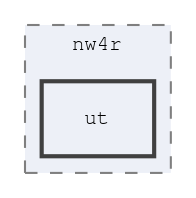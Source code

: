 digraph "source/nw4r/ut"
{
 // LATEX_PDF_SIZE
  edge [fontname="FreeMono",fontsize="10",labelfontname="FreeMono",labelfontsize="10"];
  node [fontname="FreeMono",fontsize="10",shape=record];
  compound=true
  subgraph clusterdir_fa539d9f400cd8c961cb0a68e32183e6 {
    graph [ bgcolor="#edf0f7", pencolor="grey50", style="filled,dashed,", label="nw4r", fontname="FreeMono", fontsize="10", URL="dir_fa539d9f400cd8c961cb0a68e32183e6.html"]
  dir_0004915ef6eb945b22d7e28ea246d3c1 [shape=box, label="ut", style="filled,bold,", fillcolor="#edf0f7", color="grey25", URL="dir_0004915ef6eb945b22d7e28ea246d3c1.html"];
  }
}
